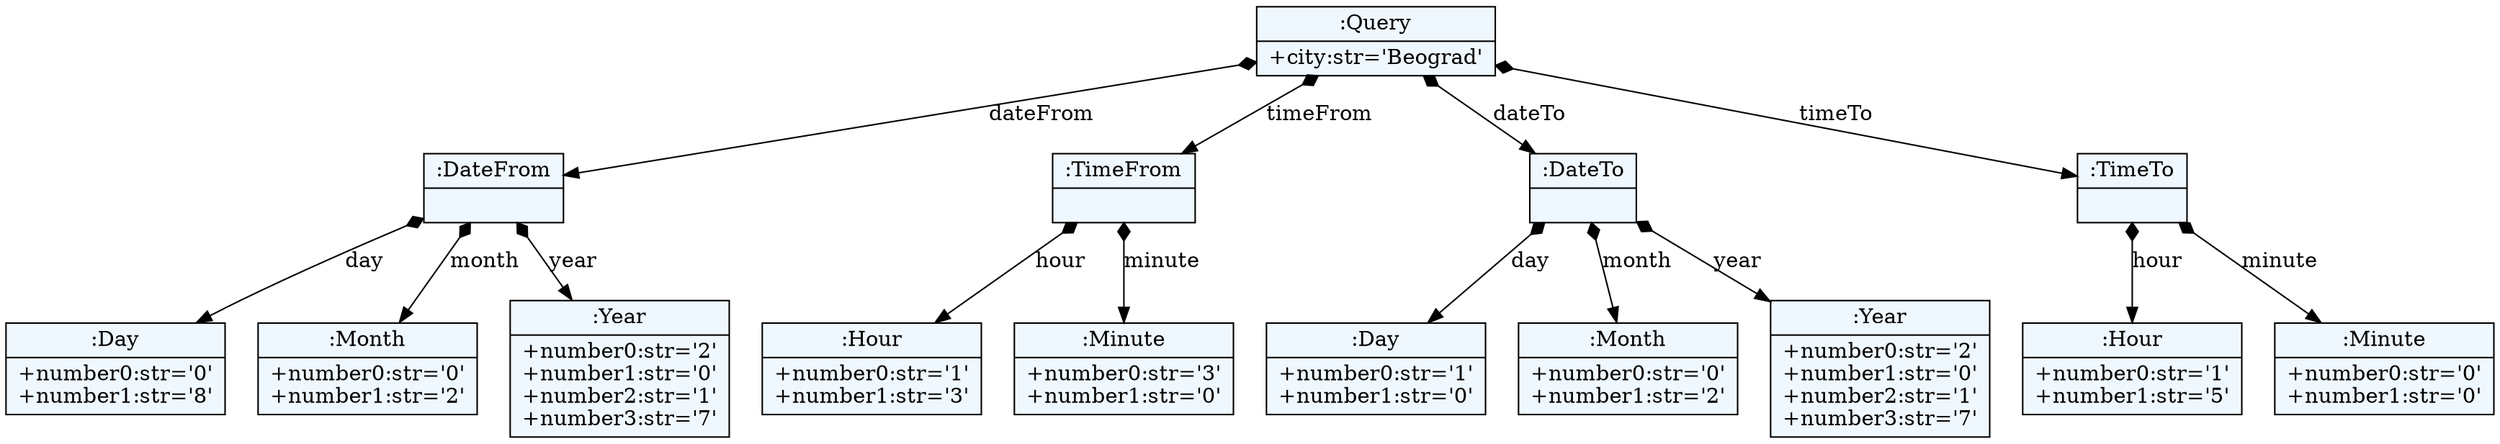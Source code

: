 
    digraph xtext {
    fontname = "Bitstream Vera Sans"
    fontsize = 8
    node[
        shape=record,
        style=filled,
        fillcolor=aliceblue
    ]
    nodesep = 0.3
    edge[dir=black,arrowtail=empty]


57199312 -> 57158768 [label="dateFrom" arrowtail=diamond dir=both]
57158768 -> 57158480 [label="day" arrowtail=diamond dir=both]
57158480[label="{:Day|+number0:str='0'\l+number1:str='8'\l}"]
57158768 -> 57158448 [label="month" arrowtail=diamond dir=both]
57158448[label="{:Month|+number0:str='0'\l+number1:str='2'\l}"]
57158768 -> 57159248 [label="year" arrowtail=diamond dir=both]
57159248[label="{:Year|+number0:str='2'\l+number1:str='0'\l+number2:str='1'\l+number3:str='7'\l}"]
57158768[label="{:DateFrom|}"]
57199312 -> 57158800 [label="timeFrom" arrowtail=diamond dir=both]
57158800 -> 57159216 [label="hour" arrowtail=diamond dir=both]
57159216[label="{:Hour|+number0:str='1'\l+number1:str='3'\l}"]
57158800 -> 57158288 [label="minute" arrowtail=diamond dir=both]
57158288[label="{:Minute|+number0:str='3'\l+number1:str='0'\l}"]
57158800[label="{:TimeFrom|}"]
57199312 -> 57157456 [label="dateTo" arrowtail=diamond dir=both]
57157456 -> 57158256 [label="day" arrowtail=diamond dir=both]
57158256[label="{:Day|+number0:str='1'\l+number1:str='0'\l}"]
57157456 -> 57157072 [label="month" arrowtail=diamond dir=both]
57157072[label="{:Month|+number0:str='0'\l+number1:str='2'\l}"]
57157456 -> 57157040 [label="year" arrowtail=diamond dir=both]
57157040[label="{:Year|+number0:str='2'\l+number1:str='0'\l+number2:str='1'\l+number3:str='7'\l}"]
57157456[label="{:DateTo|}"]
57199312 -> 57155888 [label="timeTo" arrowtail=diamond dir=both]
57155888 -> 57158512 [label="hour" arrowtail=diamond dir=both]
57158512[label="{:Hour|+number0:str='1'\l+number1:str='5'\l}"]
57155888 -> 57159664 [label="minute" arrowtail=diamond dir=both]
57159664[label="{:Minute|+number0:str='0'\l+number1:str='0'\l}"]
57155888[label="{:TimeTo|}"]
57199312[label="{:Query|+city:str='Beograd'\l}"]

}
